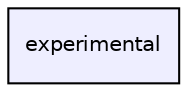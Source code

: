 digraph "experimental" {
  compound=true
  node [ fontsize="10", fontname="Helvetica"];
  edge [ labelfontsize="10", labelfontname="Helvetica"];
  dir_8c0381a6091af7a47ae909a45b674508 [shape=box, label="experimental", style="filled", fillcolor="#eeeeff", pencolor="black", URL="dir_8c0381a6091af7a47ae909a45b674508.html"];
}
